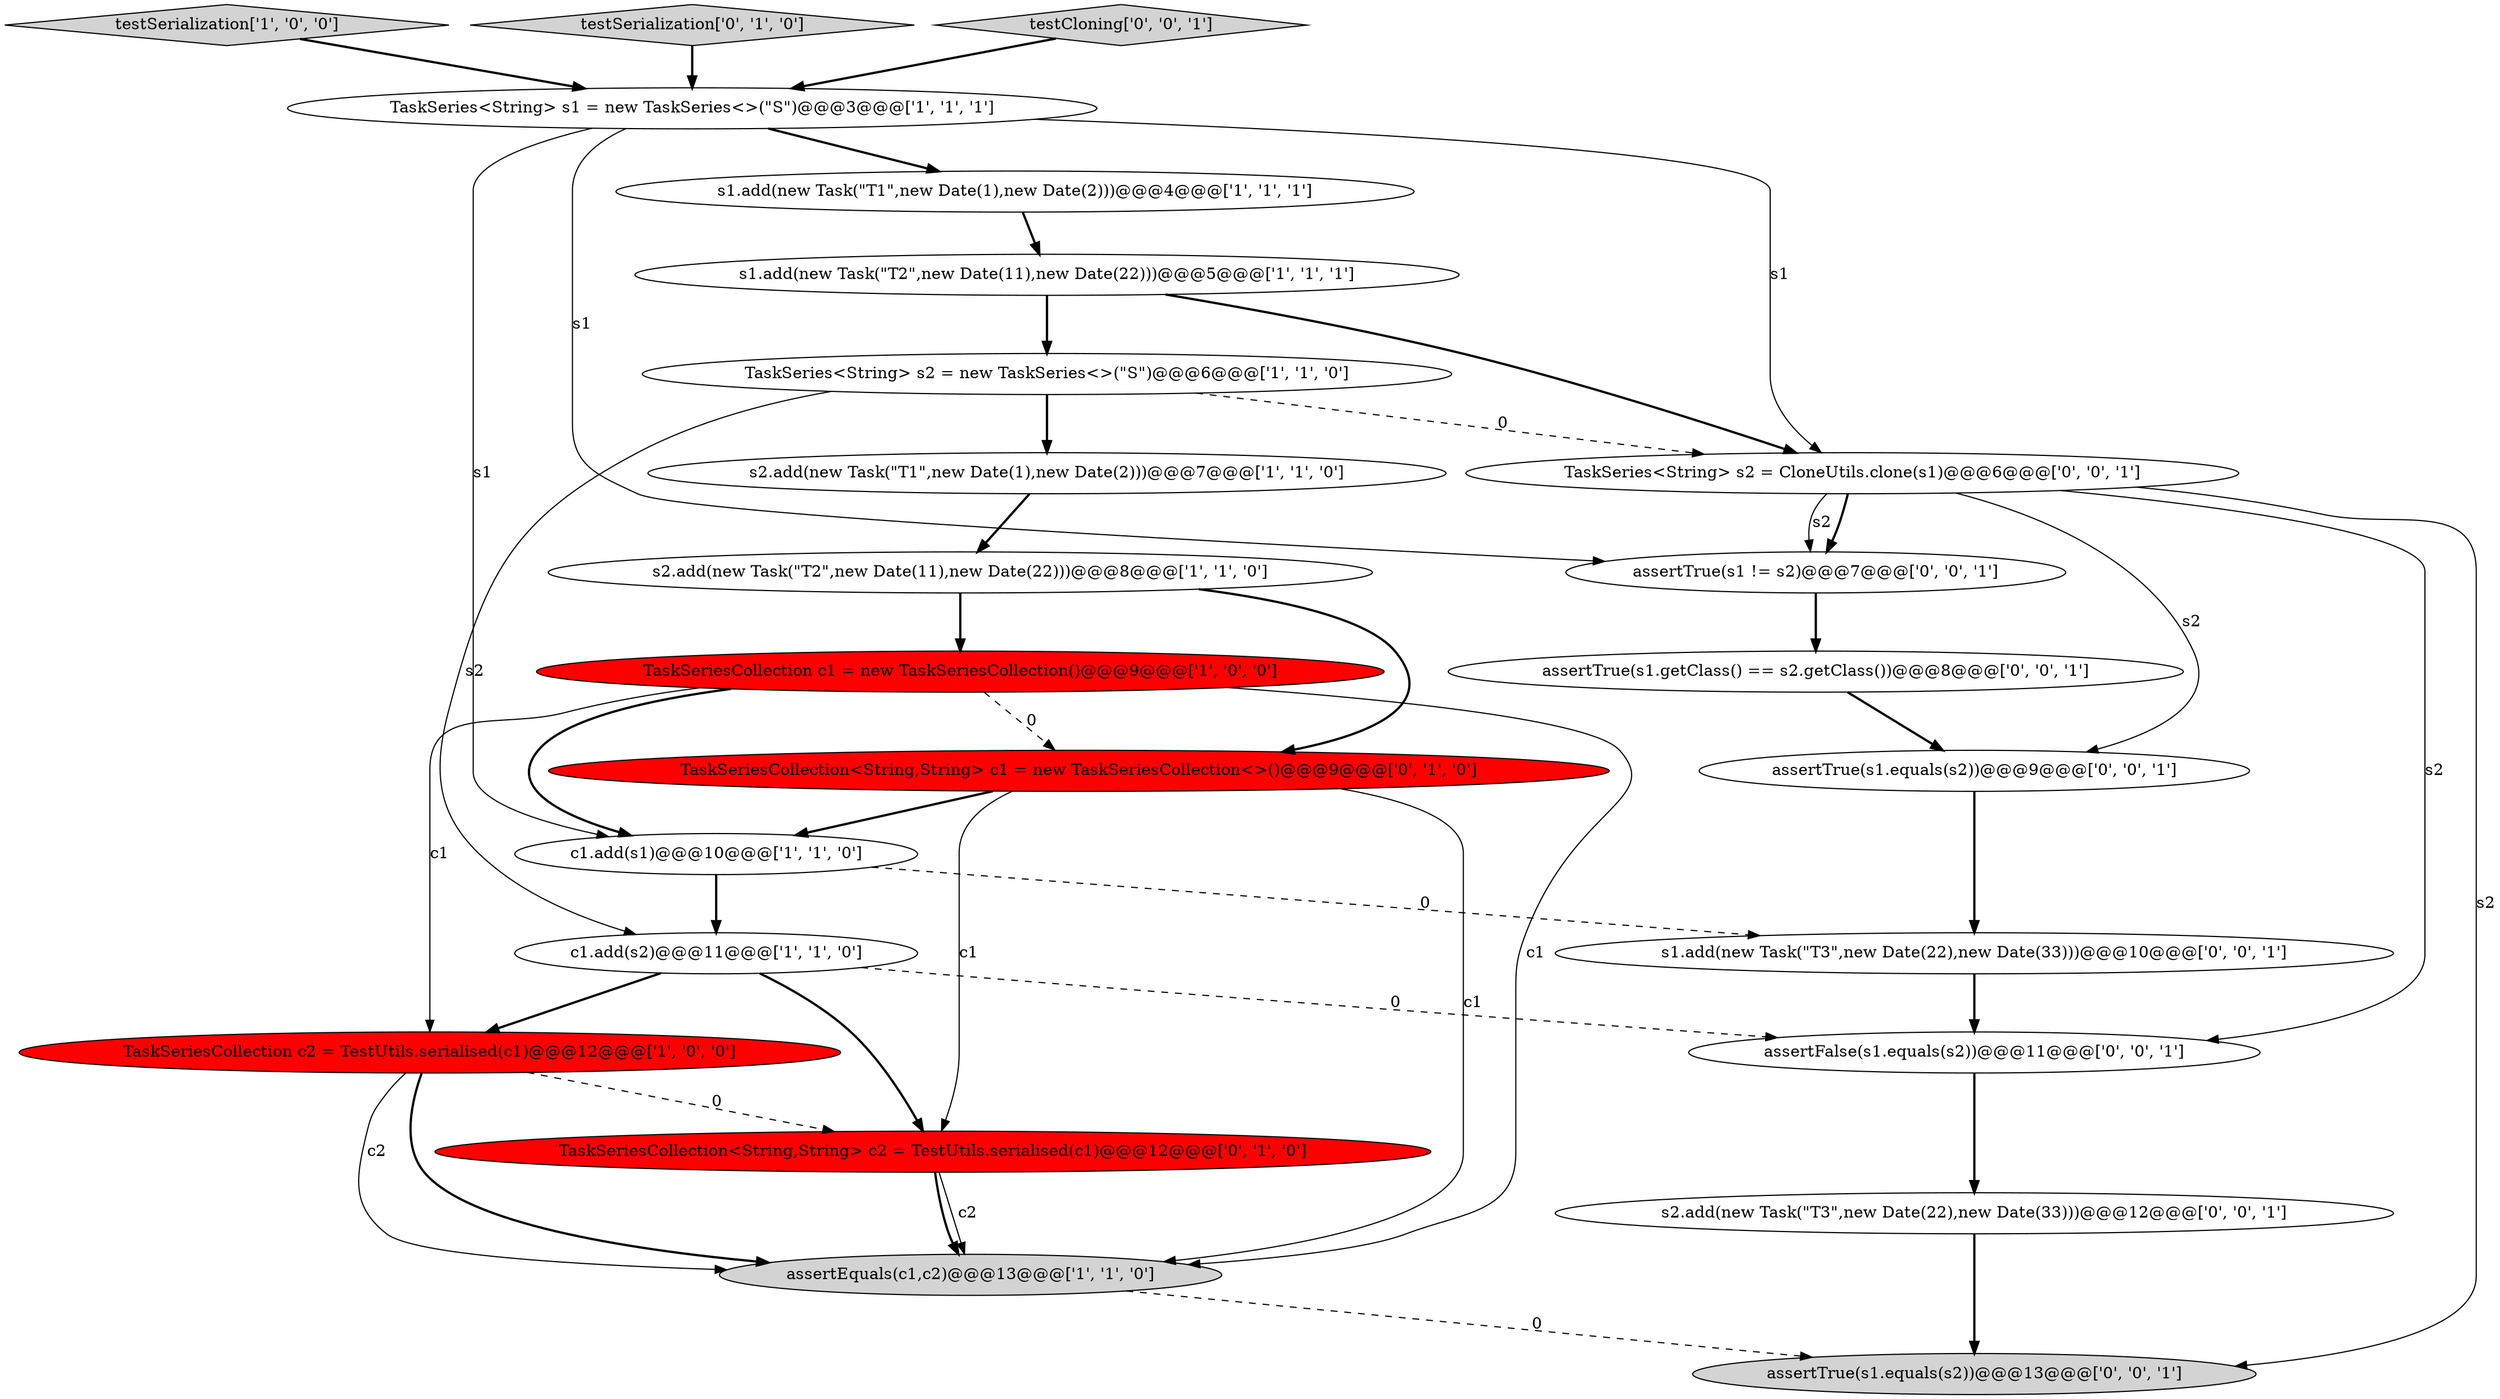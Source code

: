 digraph {
15 [style = filled, label = "assertFalse(s1.equals(s2))@@@11@@@['0', '0', '1']", fillcolor = white, shape = ellipse image = "AAA0AAABBB3BBB"];
5 [style = filled, label = "s2.add(new Task(\"T1\",new Date(1),new Date(2)))@@@7@@@['1', '1', '0']", fillcolor = white, shape = ellipse image = "AAA0AAABBB1BBB"];
3 [style = filled, label = "testSerialization['1', '0', '0']", fillcolor = lightgray, shape = diamond image = "AAA0AAABBB1BBB"];
14 [style = filled, label = "testSerialization['0', '1', '0']", fillcolor = lightgray, shape = diamond image = "AAA0AAABBB2BBB"];
6 [style = filled, label = "c1.add(s1)@@@10@@@['1', '1', '0']", fillcolor = white, shape = ellipse image = "AAA0AAABBB1BBB"];
1 [style = filled, label = "s1.add(new Task(\"T2\",new Date(11),new Date(22)))@@@5@@@['1', '1', '1']", fillcolor = white, shape = ellipse image = "AAA0AAABBB1BBB"];
0 [style = filled, label = "s1.add(new Task(\"T1\",new Date(1),new Date(2)))@@@4@@@['1', '1', '1']", fillcolor = white, shape = ellipse image = "AAA0AAABBB1BBB"];
21 [style = filled, label = "testCloning['0', '0', '1']", fillcolor = lightgray, shape = diamond image = "AAA0AAABBB3BBB"];
20 [style = filled, label = "s1.add(new Task(\"T3\",new Date(22),new Date(33)))@@@10@@@['0', '0', '1']", fillcolor = white, shape = ellipse image = "AAA0AAABBB3BBB"];
4 [style = filled, label = "TaskSeries<String> s1 = new TaskSeries<>(\"S\")@@@3@@@['1', '1', '1']", fillcolor = white, shape = ellipse image = "AAA0AAABBB1BBB"];
2 [style = filled, label = "c1.add(s2)@@@11@@@['1', '1', '0']", fillcolor = white, shape = ellipse image = "AAA0AAABBB1BBB"];
17 [style = filled, label = "assertTrue(s1.equals(s2))@@@13@@@['0', '0', '1']", fillcolor = lightgray, shape = ellipse image = "AAA0AAABBB3BBB"];
22 [style = filled, label = "TaskSeries<String> s2 = CloneUtils.clone(s1)@@@6@@@['0', '0', '1']", fillcolor = white, shape = ellipse image = "AAA0AAABBB3BBB"];
13 [style = filled, label = "TaskSeriesCollection<String,String> c1 = new TaskSeriesCollection<>()@@@9@@@['0', '1', '0']", fillcolor = red, shape = ellipse image = "AAA1AAABBB2BBB"];
9 [style = filled, label = "TaskSeriesCollection c1 = new TaskSeriesCollection()@@@9@@@['1', '0', '0']", fillcolor = red, shape = ellipse image = "AAA1AAABBB1BBB"];
12 [style = filled, label = "TaskSeriesCollection<String,String> c2 = TestUtils.serialised(c1)@@@12@@@['0', '1', '0']", fillcolor = red, shape = ellipse image = "AAA1AAABBB2BBB"];
8 [style = filled, label = "TaskSeriesCollection c2 = TestUtils.serialised(c1)@@@12@@@['1', '0', '0']", fillcolor = red, shape = ellipse image = "AAA1AAABBB1BBB"];
11 [style = filled, label = "assertEquals(c1,c2)@@@13@@@['1', '1', '0']", fillcolor = lightgray, shape = ellipse image = "AAA0AAABBB1BBB"];
23 [style = filled, label = "assertTrue(s1.equals(s2))@@@9@@@['0', '0', '1']", fillcolor = white, shape = ellipse image = "AAA0AAABBB3BBB"];
7 [style = filled, label = "s2.add(new Task(\"T2\",new Date(11),new Date(22)))@@@8@@@['1', '1', '0']", fillcolor = white, shape = ellipse image = "AAA0AAABBB1BBB"];
18 [style = filled, label = "assertTrue(s1.getClass() == s2.getClass())@@@8@@@['0', '0', '1']", fillcolor = white, shape = ellipse image = "AAA0AAABBB3BBB"];
16 [style = filled, label = "s2.add(new Task(\"T3\",new Date(22),new Date(33)))@@@12@@@['0', '0', '1']", fillcolor = white, shape = ellipse image = "AAA0AAABBB3BBB"];
10 [style = filled, label = "TaskSeries<String> s2 = new TaskSeries<>(\"S\")@@@6@@@['1', '1', '0']", fillcolor = white, shape = ellipse image = "AAA0AAABBB1BBB"];
19 [style = filled, label = "assertTrue(s1 != s2)@@@7@@@['0', '0', '1']", fillcolor = white, shape = ellipse image = "AAA0AAABBB3BBB"];
7->13 [style = bold, label=""];
23->20 [style = bold, label=""];
19->18 [style = bold, label=""];
12->11 [style = solid, label="c2"];
18->23 [style = bold, label=""];
13->12 [style = solid, label="c1"];
22->15 [style = solid, label="s2"];
22->19 [style = bold, label=""];
9->8 [style = solid, label="c1"];
6->20 [style = dashed, label="0"];
12->11 [style = bold, label=""];
9->11 [style = solid, label="c1"];
8->12 [style = dashed, label="0"];
11->17 [style = dashed, label="0"];
16->17 [style = bold, label=""];
10->22 [style = dashed, label="0"];
15->16 [style = bold, label=""];
3->4 [style = bold, label=""];
13->11 [style = solid, label="c1"];
2->12 [style = bold, label=""];
9->6 [style = bold, label=""];
4->0 [style = bold, label=""];
1->22 [style = bold, label=""];
6->2 [style = bold, label=""];
2->15 [style = dashed, label="0"];
7->9 [style = bold, label=""];
22->19 [style = solid, label="s2"];
4->19 [style = solid, label="s1"];
10->5 [style = bold, label=""];
0->1 [style = bold, label=""];
4->6 [style = solid, label="s1"];
9->13 [style = dashed, label="0"];
22->17 [style = solid, label="s2"];
22->23 [style = solid, label="s2"];
5->7 [style = bold, label=""];
21->4 [style = bold, label=""];
13->6 [style = bold, label=""];
8->11 [style = solid, label="c2"];
1->10 [style = bold, label=""];
8->11 [style = bold, label=""];
20->15 [style = bold, label=""];
10->2 [style = solid, label="s2"];
2->8 [style = bold, label=""];
14->4 [style = bold, label=""];
4->22 [style = solid, label="s1"];
}
